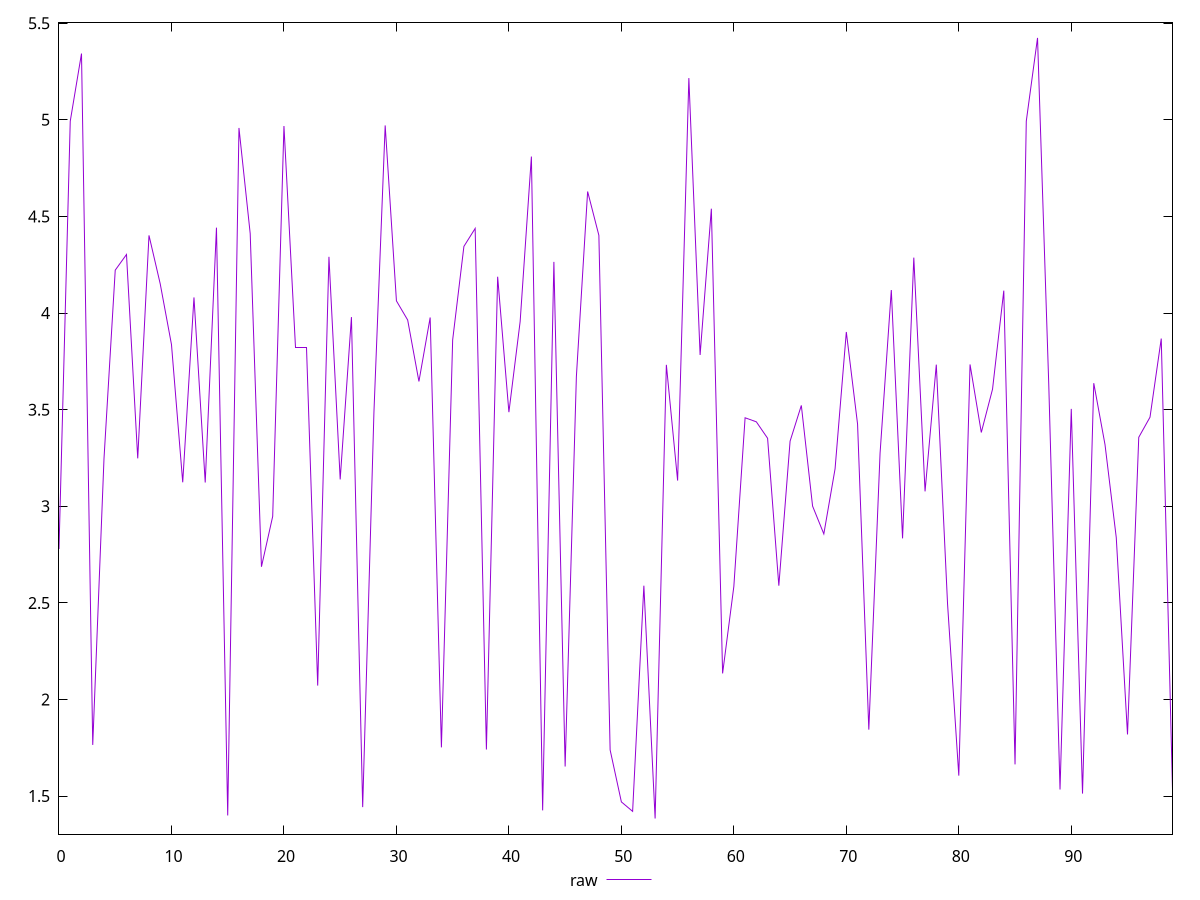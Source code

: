 reset

$raw <<EOF
0 2.779
1 4.993
2 5.343
3 1.7650000000000001
4 3.2460000000000004
5 4.2219999999999995
6 4.303
7 3.248
8 4.402
9 4.151
10 3.8370000000000006
11 3.1239999999999997
12 4.0809999999999995
13 3.1229999999999993
14 4.442
15 1.4
16 4.957999999999999
17 4.411
18 2.6870000000000003
19 2.9479999999999995
20 4.967999999999999
21 3.821
22 3.8210000000000006
23 2.0719999999999996
24 4.291
25 3.139
26 3.978999999999999
27 1.443
28 3.4860000000000007
29 4.971
30 4.063
31 3.9640000000000004
32 3.646
33 3.9769999999999994
34 1.752
35 3.8610000000000007
36 4.345000000000001
37 4.438
38 1.7409999999999999
39 4.188000000000001
40 3.487
41 3.9560000000000004
42 4.809999999999999
43 1.426
44 4.265000000000001
45 1.6529999999999998
46 3.6710000000000003
47 4.6290000000000004
48 4.401999999999999
49 1.7389999999999999
50 1.47
51 1.4209999999999998
52 2.589
53 1.384
54 3.7319999999999993
55 3.1329999999999996
56 5.216000000000001
57 3.7829999999999995
58 4.54
59 2.135
60 2.585
61 3.4579999999999993
62 3.4370000000000003
63 3.3520000000000003
64 2.5889999999999995
65 3.3369999999999997
66 3.5219999999999994
67 3.0010000000000003
68 2.857
69 3.193999999999999
70 3.902
71 3.424999999999999
72 1.8440000000000003
73 3.274000000000001
74 4.119
75 2.8340000000000005
76 4.287
77 3.077
78 3.7330000000000005
79 2.495
80 1.6059999999999999
81 3.734
82 3.3819999999999997
83 3.6060000000000008
84 4.116
85 1.6640000000000001
86 4.992999999999999
87 5.4239999999999995
88 3.628
89 1.534
90 3.5040000000000004
91 1.513
92 3.637
93 3.3190000000000004
94 2.838
95 1.819
96 3.357
97 3.461
98 3.8680000000000003
99 1.533
EOF

set key outside below
set xrange [0:99]
set yrange [1.3032:5.5047999999999995]
set trange [1.3032:5.5047999999999995]
set terminal svg size 640, 490 enhanced background rgb 'white'
set output "report_00007_2020-12-11T15:55:29.892Z/network-rtt/samples/pages/raw/values.svg"

plot $raw title "raw" with line

reset
